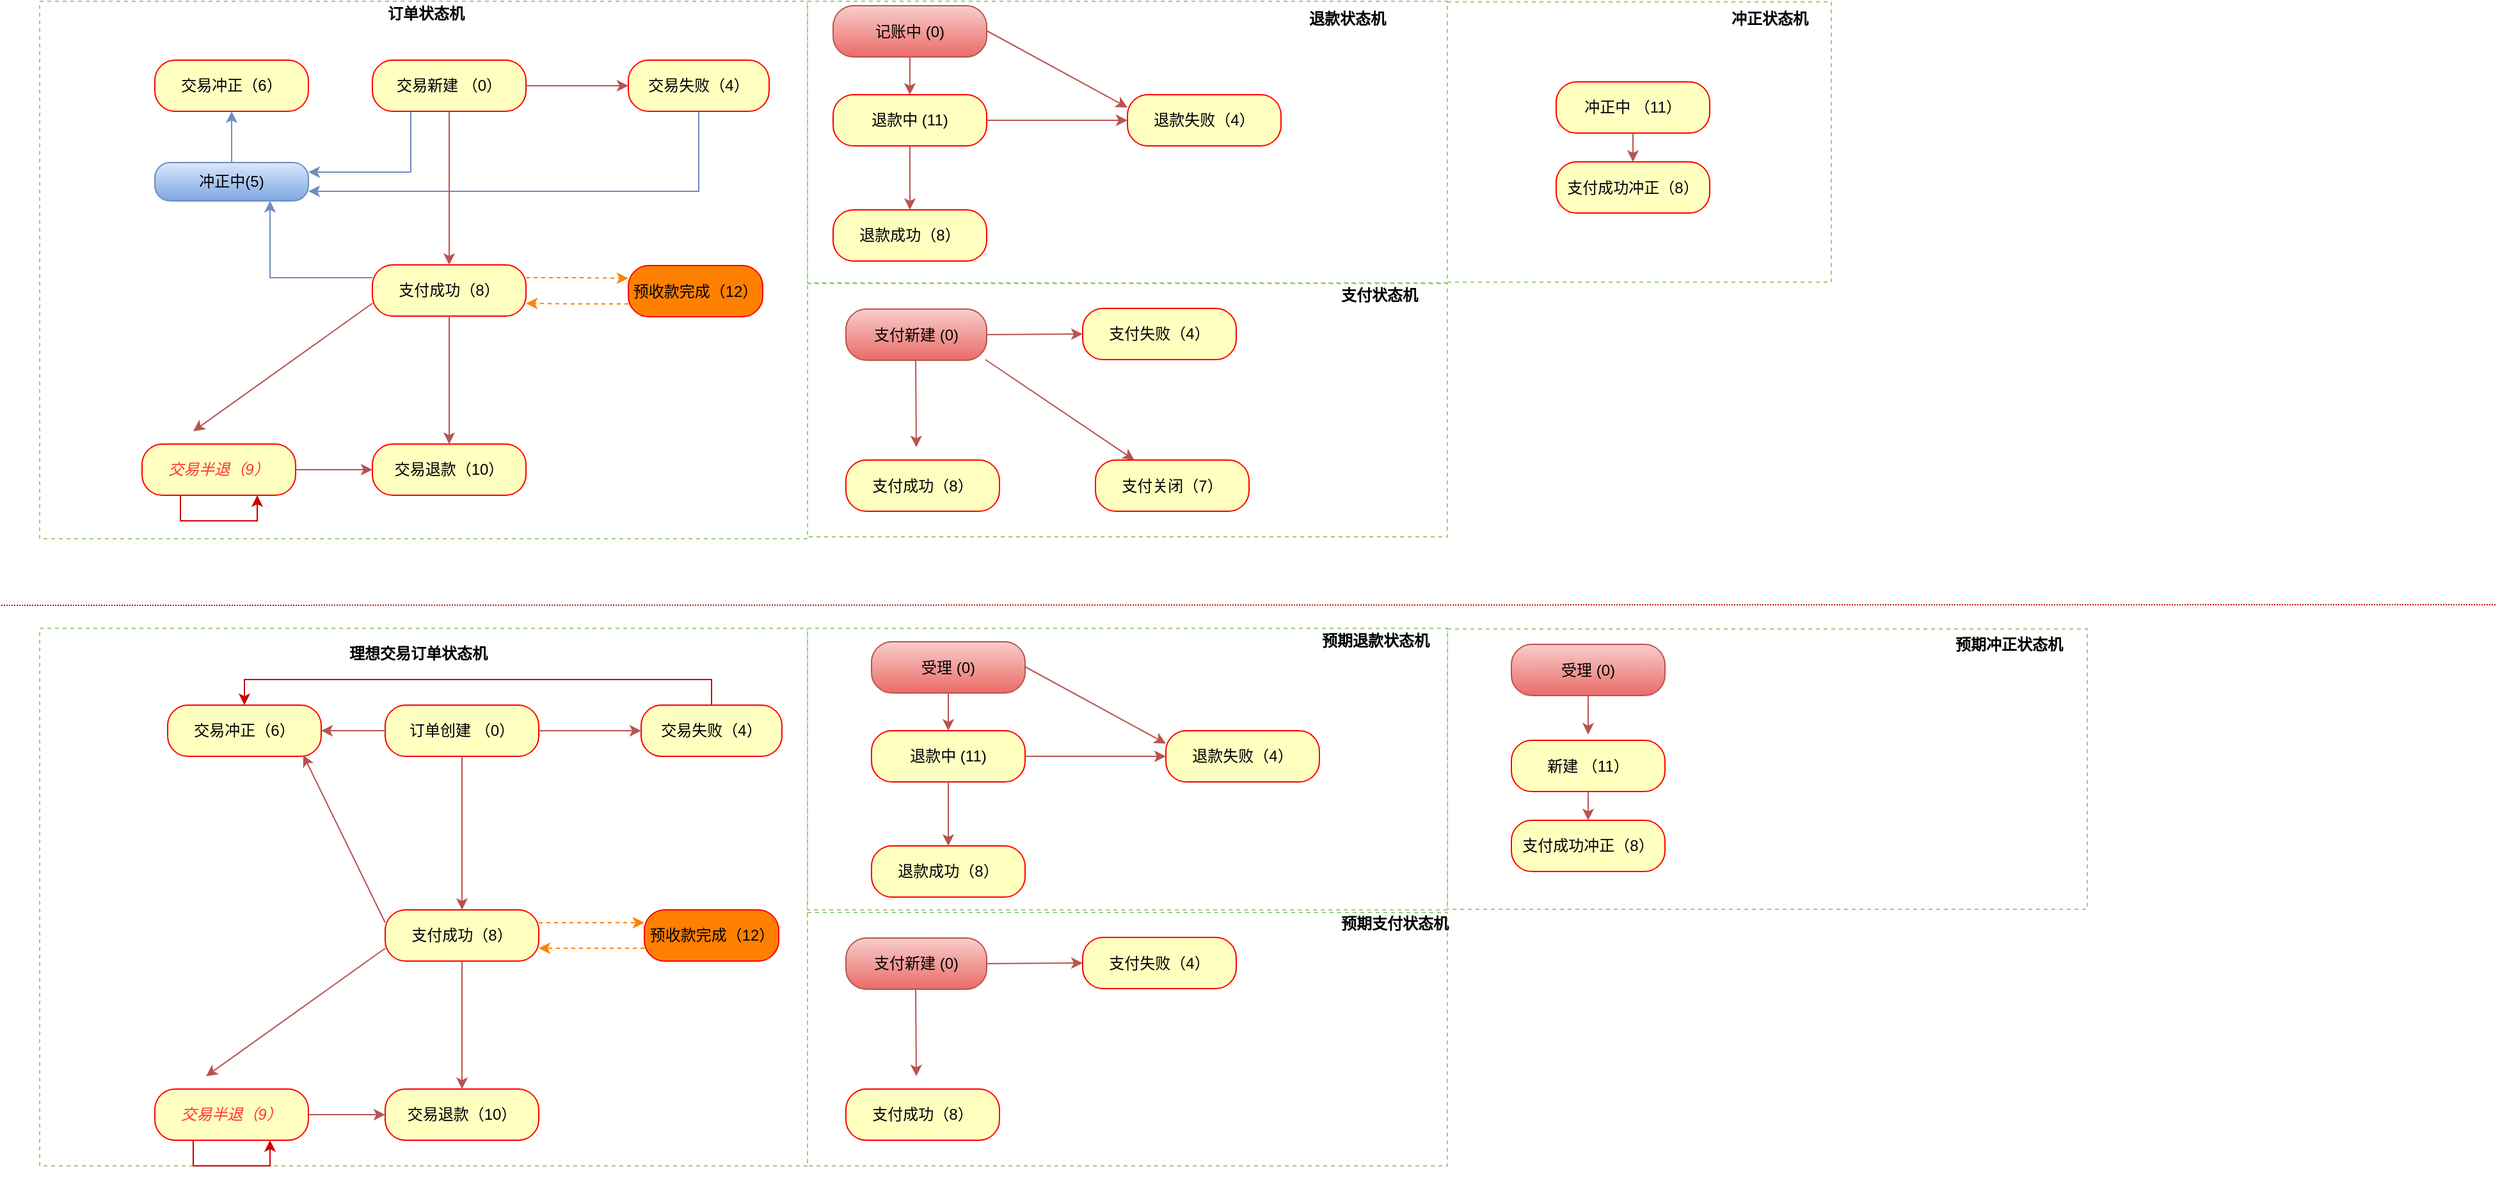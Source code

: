 <mxfile version="10.6.7" type="github"><diagram id="e7326452-d394-5777-f2e6-fa677f27570b" name="ç¬¬ 1 é¡µ"><mxGraphModel dx="1699" dy="1047" grid="1" gridSize="10" guides="1" tooltips="1" connect="1" arrows="1" fold="1" page="1" pageScale="1" pageWidth="1100" pageHeight="850" background="#ffffff" math="0" shadow="0"><root><mxCell id="0"/><mxCell id="1" parent="0"/><mxCell id="2" value="" style="whiteSpace=wrap;html=1;fillColor=#ffffff;strokeColor=#97D077;dashed=1;" parent="1" vertex="1"><mxGeometry x="630" y="610.5" width="500" height="198" as="geometry"/></mxCell><mxCell id="3" value="" style="whiteSpace=wrap;html=1;fillColor=#ffffff;strokeColor=#97D077;dashed=1;" parent="1" vertex="1"><mxGeometry x="30" y="880" width="600" height="420" as="geometry"/></mxCell><mxCell id="4" value="订单创建 （0）" style="rounded=1;whiteSpace=wrap;html=1;arcSize=40;fillColor=#ffffc0;strokeColor=#ff0000;" parent="1" vertex="1"><mxGeometry x="300" y="940" width="120" height="40" as="geometry"/></mxCell><mxCell id="Plk_z7QB0TTYlLd8bbda-179" style="edgeStyle=orthogonalEdgeStyle;rounded=0;orthogonalLoop=1;jettySize=auto;html=1;exitX=1;exitY=0.25;exitDx=0;exitDy=0;entryX=0;entryY=0.25;entryDx=0;entryDy=0;dashed=1;strokeColor=#FF8000;" edge="1" parent="1" source="5" target="Plk_z7QB0TTYlLd8bbda-168"><mxGeometry relative="1" as="geometry"/></mxCell><mxCell id="5" value="支付成功（8）" style="rounded=1;whiteSpace=wrap;html=1;arcSize=40;fillColor=#ffffc0;strokeColor=#ff0000;" parent="1" vertex="1"><mxGeometry x="300" y="1100" width="120" height="40" as="geometry"/></mxCell><mxCell id="24" style="edgeStyle=orthogonalEdgeStyle;rounded=0;html=1;exitX=0.5;exitY=0;entryX=0.5;entryY=0;jettySize=auto;orthogonalLoop=1;strokeColor=#CC0000;" parent="1" source="6" target="9" edge="1"><mxGeometry relative="1" as="geometry"/></mxCell><mxCell id="6" value="交易失败（4）" style="rounded=1;whiteSpace=wrap;html=1;arcSize=40;fillColor=#ffffc0;strokeColor=#ff0000;" parent="1" vertex="1"><mxGeometry x="500" y="940" width="110" height="40" as="geometry"/></mxCell><mxCell id="7" value="" style="endArrow=classic;html=1;entryX=0.5;entryY=0;exitX=0.5;exitY=1;plain-red" parent="1" source="4" target="5" edge="1"><mxGeometry x="360" y="980" width="50" height="50" as="geometry"><mxPoint x="220" y="1070" as="sourcePoint"/><mxPoint x="270" y="1020" as="targetPoint"/></mxGeometry></mxCell><mxCell id="8" value="" style="endArrow=classic;html=1;entryX=0;entryY=0.5;exitX=1;exitY=0.5;plain-red" parent="1" source="4" target="6" edge="1"><mxGeometry x="380" y="1000" width="50" height="50" as="geometry"><mxPoint x="380" y="1000" as="sourcePoint"/><mxPoint x="380" y="1120" as="targetPoint"/></mxGeometry></mxCell><mxCell id="9" value="交易冲正（6）" style="rounded=1;whiteSpace=wrap;html=1;arcSize=40;fillColor=#ffffc0;strokeColor=#ff0000;" parent="1" vertex="1"><mxGeometry x="130" y="940" width="120" height="40" as="geometry"/></mxCell><mxCell id="10" value="" style="endArrow=classic;html=1;entryX=1;entryY=0.5;exitX=0;exitY=0.5;plain-red" parent="1" source="4" target="9" edge="1"><mxGeometry x="380" y="1000" width="50" height="50" as="geometry"><mxPoint x="370" y="950" as="sourcePoint"/><mxPoint x="370" y="830" as="targetPoint"/></mxGeometry></mxCell><mxCell id="11" value="" style="endArrow=classic;html=1;entryX=0.883;entryY=0.975;plain-red;entryPerimeter=0;exitX=0;exitY=0.25;" parent="1" source="5" target="9" edge="1"><mxGeometry x="390" y="1010" width="50" height="50" as="geometry"><mxPoint x="310" y="970" as="sourcePoint"/><mxPoint x="180" y="970" as="targetPoint"/></mxGeometry></mxCell><mxCell id="12" value="交易退款（10）" style="rounded=1;whiteSpace=wrap;html=1;arcSize=40;fillColor=#ffffc0;strokeColor=#ff0000;" parent="1" vertex="1"><mxGeometry x="300" y="1240" width="120" height="40" as="geometry"/></mxCell><mxCell id="13" value="&lt;font color=&quot;#ff3333&quot;&gt;&lt;i&gt;交易半退（9）&lt;/i&gt;&lt;/font&gt;" style="rounded=1;whiteSpace=wrap;html=1;arcSize=40;fillColor=#ffffc0;strokeColor=#ff0000;" parent="1" vertex="1"><mxGeometry x="120" y="1240" width="120" height="40" as="geometry"/></mxCell><mxCell id="14" value="" style="endArrow=classic;html=1;exitX=0.5;exitY=1;entryX=0.5;entryY=0;plain-red" parent="1" source="5" target="12" edge="1"><mxGeometry x="360" y="1140" width="50" height="50" as="geometry"><mxPoint x="360" y="1230" as="sourcePoint"/><mxPoint x="410" y="1180" as="targetPoint"/></mxGeometry></mxCell><mxCell id="15" value="" style="endArrow=classic;html=1;exitX=0;exitY=0.75;plain-red" parent="1" source="5" edge="1"><mxGeometry x="140" y="1130" width="50" height="50" as="geometry"><mxPoint x="470" y="1100" as="sourcePoint"/><mxPoint x="160" y="1230" as="targetPoint"/></mxGeometry></mxCell><mxCell id="16" value="&lt;b&gt;理想交易订单状态机&lt;/b&gt;" style="text;html=1;resizable=0;points=[];autosize=1;align=left;verticalAlign=top;spacingTop=-4;" parent="1" vertex="1"><mxGeometry x="270" y="890" width="120" height="20" as="geometry"/></mxCell><mxCell id="22" value="&lt;b&gt;支付状态机&lt;/b&gt;" style="text;html=1;resizable=0;points=[];autosize=1;align=left;verticalAlign=top;spacingTop=-4;" parent="1" vertex="1"><mxGeometry x="1045" y="609.5" width="80" height="20" as="geometry"/></mxCell><mxCell id="23" value="" style="endArrow=classic;html=1;exitX=1;exitY=0.5;plain-red" parent="1" source="13" target="12" edge="1"><mxGeometry x="170" y="1260" width="50" height="50" as="geometry"><mxPoint x="190" y="1300" as="sourcePoint"/><mxPoint x="240" y="1250" as="targetPoint"/></mxGeometry></mxCell><mxCell id="32" value="" style="whiteSpace=wrap;html=1;fillColor=#ffffff;strokeColor=#97D077;dashed=1;" parent="1" vertex="1"><mxGeometry x="30" y="390" width="600" height="420" as="geometry"/></mxCell><mxCell id="53" style="edgeStyle=orthogonalEdgeStyle;rounded=0;html=1;exitX=0.25;exitY=1;entryX=1;entryY=0.25;jettySize=auto;orthogonalLoop=1;strokeColor=#6c8ebf;fillColor=#dae8fc;gradientColor=#7ea6e0;" parent="1" source="33" target="49" edge="1"><mxGeometry relative="1" as="geometry"/></mxCell><mxCell id="33" value="交易新建 （0）" style="rounded=1;whiteSpace=wrap;html=1;arcSize=40;fillColor=#ffffc0;strokeColor=#ff0000;" parent="1" vertex="1"><mxGeometry x="290" y="436" width="120" height="40" as="geometry"/></mxCell><mxCell id="143" style="edgeStyle=orthogonalEdgeStyle;rounded=0;html=1;exitX=0;exitY=0.25;entryX=0.75;entryY=1;jettySize=auto;orthogonalLoop=1;strokeColor=#6c8ebf;fillColor=#dae8fc;" parent="1" source="34" target="49" edge="1"><mxGeometry relative="1" as="geometry"/></mxCell><mxCell id="Plk_z7QB0TTYlLd8bbda-166" style="edgeStyle=orthogonalEdgeStyle;rounded=0;orthogonalLoop=1;jettySize=auto;html=1;exitX=1;exitY=0.25;exitDx=0;exitDy=0;entryX=0;entryY=0.25;entryDx=0;entryDy=0;dashed=1;strokeColor=#FF8000;" edge="1" parent="1" source="34" target="Plk_z7QB0TTYlLd8bbda-164"><mxGeometry relative="1" as="geometry"/></mxCell><mxCell id="34" value="支付成功（8）" style="rounded=1;whiteSpace=wrap;html=1;arcSize=40;fillColor=#ffffc0;strokeColor=#ff0000;" parent="1" vertex="1"><mxGeometry x="290" y="596" width="120" height="40" as="geometry"/></mxCell><mxCell id="52" style="edgeStyle=orthogonalEdgeStyle;rounded=0;html=1;exitX=0.5;exitY=1;entryX=1;entryY=0.75;jettySize=auto;orthogonalLoop=1;strokeColor=#6c8ebf;fillColor=#dae8fc;gradientColor=#7ea6e0;" parent="1" source="36" target="49" edge="1"><mxGeometry relative="1" as="geometry"/></mxCell><mxCell id="36" value="交易失败（4）" style="rounded=1;whiteSpace=wrap;html=1;arcSize=40;fillColor=#ffffc0;strokeColor=#ff0000;" parent="1" vertex="1"><mxGeometry x="490" y="436" width="110" height="40" as="geometry"/></mxCell><mxCell id="37" value="" style="endArrow=classic;html=1;entryX=0.5;entryY=0;exitX=0.5;exitY=1;plain-red" parent="1" source="33" target="34" edge="1"><mxGeometry x="350" y="476" width="50" height="50" as="geometry"><mxPoint x="210" y="566" as="sourcePoint"/><mxPoint x="260" y="516" as="targetPoint"/></mxGeometry></mxCell><mxCell id="38" value="" style="endArrow=classic;html=1;entryX=0;entryY=0.5;exitX=1;exitY=0.5;plain-red" parent="1" source="33" target="36" edge="1"><mxGeometry x="370" y="496" width="50" height="50" as="geometry"><mxPoint x="370" y="496" as="sourcePoint"/><mxPoint x="370" y="616" as="targetPoint"/></mxGeometry></mxCell><mxCell id="39" value="交易冲正（6）" style="rounded=1;whiteSpace=wrap;html=1;arcSize=40;fillColor=#ffffc0;strokeColor=#ff0000;" parent="1" vertex="1"><mxGeometry x="120" y="436" width="120" height="40" as="geometry"/></mxCell><mxCell id="42" value="交易退款（10）" style="rounded=1;whiteSpace=wrap;html=1;arcSize=40;fillColor=#ffffc0;strokeColor=#ff0000;" parent="1" vertex="1"><mxGeometry x="290" y="736" width="120" height="40" as="geometry"/></mxCell><mxCell id="43" value="&lt;font color=&quot;#ff3333&quot;&gt;&lt;i&gt;交易半退（9）&lt;/i&gt;&lt;/font&gt;" style="rounded=1;whiteSpace=wrap;html=1;arcSize=40;fillColor=#ffffc0;strokeColor=#ff0000;" parent="1" vertex="1"><mxGeometry x="110" y="736" width="120" height="40" as="geometry"/></mxCell><mxCell id="44" value="" style="endArrow=classic;html=1;exitX=0.5;exitY=1;entryX=0.5;entryY=0;plain-red" parent="1" source="34" target="42" edge="1"><mxGeometry x="350" y="636" width="50" height="50" as="geometry"><mxPoint x="350" y="726" as="sourcePoint"/><mxPoint x="400" y="676" as="targetPoint"/></mxGeometry></mxCell><mxCell id="45" value="" style="endArrow=classic;html=1;exitX=0;exitY=0.75;plain-red" parent="1" source="34" edge="1"><mxGeometry x="130" y="626" width="50" height="50" as="geometry"><mxPoint x="460" y="596" as="sourcePoint"/><mxPoint x="150" y="726" as="targetPoint"/></mxGeometry></mxCell><mxCell id="46" value="&lt;b&gt;订单状态机&lt;/b&gt;" style="text;html=1;resizable=0;points=[];autosize=1;align=left;verticalAlign=top;spacingTop=-4;" parent="1" vertex="1"><mxGeometry x="300" y="390" width="80" height="20" as="geometry"/></mxCell><mxCell id="47" value="" style="endArrow=classic;html=1;exitX=1;exitY=0.5;plain-red" parent="1" source="43" target="42" edge="1"><mxGeometry x="160" y="756" width="50" height="50" as="geometry"><mxPoint x="180" y="796" as="sourcePoint"/><mxPoint x="230" y="746" as="targetPoint"/></mxGeometry></mxCell><mxCell id="51" style="edgeStyle=orthogonalEdgeStyle;rounded=0;html=1;exitX=0.5;exitY=0;entryX=0.5;entryY=1;jettySize=auto;orthogonalLoop=1;strokeColor=#6c8ebf;fillColor=#dae8fc;gradientColor=#7ea6e0;" parent="1" source="49" target="39" edge="1"><mxGeometry relative="1" as="geometry"/></mxCell><mxCell id="49" value="冲正中(5)" style="rounded=1;whiteSpace=wrap;html=1;arcSize=40;fillColor=#dae8fc;strokeColor=#6c8ebf;gradientColor=#7ea6e0;" parent="1" vertex="1"><mxGeometry x="120" y="516" width="120" height="30" as="geometry"/></mxCell><mxCell id="61" value="" style="whiteSpace=wrap;html=1;fillColor=#ffffff;strokeColor=#97D077;dashed=1;" parent="1" vertex="1"><mxGeometry x="630" y="390" width="500" height="220" as="geometry"/></mxCell><mxCell id="70" value="&lt;b&gt;退款状态机&lt;/b&gt;" style="text;html=1;resizable=0;points=[];autosize=1;align=left;verticalAlign=top;spacingTop=-4;" parent="1" vertex="1"><mxGeometry x="1020" y="393.5" width="80" height="20" as="geometry"/></mxCell><mxCell id="86" value="" style="whiteSpace=wrap;html=1;fillColor=#ffffff;strokeColor=#97D077;dashed=1;" parent="1" vertex="1"><mxGeometry x="1130" y="880.5" width="500" height="219" as="geometry"/></mxCell><mxCell id="88" value="新建 （11）" style="rounded=1;whiteSpace=wrap;html=1;arcSize=40;fillColor=#ffffc0;strokeColor=#ff0000;" parent="1" vertex="1"><mxGeometry x="1180" y="967.5" width="120" height="40" as="geometry"/></mxCell><mxCell id="89" value="支付成功冲正（8）" style="rounded=1;whiteSpace=wrap;html=1;arcSize=40;fillColor=#ffffc0;strokeColor=#ff0000;" parent="1" vertex="1"><mxGeometry x="1180" y="1030" width="120" height="40" as="geometry"/></mxCell><mxCell id="91" value="" style="endArrow=classic;html=1;entryX=0.5;entryY=0;exitX=0.5;exitY=1;plain-red" parent="1" source="88" target="89" edge="1"><mxGeometry x="1430" y="1057.5" width="50" height="50" as="geometry"><mxPoint x="1290" y="1127.5" as="sourcePoint"/><mxPoint x="1340" y="1077.5" as="targetPoint"/></mxGeometry></mxCell><mxCell id="92" value="" style="whiteSpace=wrap;html=1;fillColor=#ffffff;strokeColor=#97D077;dashed=1;" parent="1" vertex="1"><mxGeometry x="630" y="880" width="500" height="220" as="geometry"/></mxCell><mxCell id="93" value="退款中 (11)" style="rounded=1;whiteSpace=wrap;html=1;arcSize=40;fillColor=#ffffc0;strokeColor=#ff0000;" parent="1" vertex="1"><mxGeometry x="680" y="960" width="120" height="40" as="geometry"/></mxCell><mxCell id="94" value="退款成功（8）" style="rounded=1;whiteSpace=wrap;html=1;arcSize=40;fillColor=#ffffc0;strokeColor=#ff0000;" parent="1" vertex="1"><mxGeometry x="680" y="1050" width="120" height="40" as="geometry"/></mxCell><mxCell id="95" value="退款失败（4）" style="rounded=1;whiteSpace=wrap;html=1;arcSize=40;fillColor=#ffffc0;strokeColor=#ff0000;" parent="1" vertex="1"><mxGeometry x="910" y="960" width="120" height="40" as="geometry"/></mxCell><mxCell id="96" value="" style="endArrow=classic;html=1;entryX=0.5;entryY=0;exitX=0.5;exitY=1;plain-red" parent="1" source="93" target="94" edge="1"><mxGeometry x="930" y="1050" width="50" height="50" as="geometry"><mxPoint x="790" y="1120" as="sourcePoint"/><mxPoint x="840" y="1070" as="targetPoint"/></mxGeometry></mxCell><mxCell id="97" value="" style="endArrow=classic;html=1;exitX=1;exitY=0.5;entryX=0;entryY=0.5;plain-red" parent="1" source="93" target="95" edge="1"><mxGeometry x="990" y="1030" width="50" height="50" as="geometry"><mxPoint x="1070" y="1060" as="sourcePoint"/><mxPoint x="1120" y="1010" as="targetPoint"/></mxGeometry></mxCell><mxCell id="98" style="edgeStyle=orthogonalEdgeStyle;rounded=0;html=1;exitX=0.5;exitY=1;entryX=0.5;entryY=0;jettySize=auto;orthogonalLoop=1;strokeColor=#b85450;fillColor=#f8cecc;gradientColor=#ea6b66;" parent="1" source="99" target="93" edge="1"><mxGeometry relative="1" as="geometry"/></mxCell><mxCell id="99" value="受理 (0)" style="rounded=1;whiteSpace=wrap;html=1;arcSize=40;fillColor=#f8cecc;strokeColor=#b85450;gradientColor=#ea6b66;" parent="1" vertex="1"><mxGeometry x="680" y="890.5" width="120" height="40" as="geometry"/></mxCell><mxCell id="100" value="&lt;b&gt;预期退款状态机&lt;/b&gt;" style="text;html=1;resizable=0;points=[];autosize=1;align=left;verticalAlign=top;spacingTop=-4;" parent="1" vertex="1"><mxGeometry x="1030" y="880" width="100" height="20" as="geometry"/></mxCell><mxCell id="101" value="&lt;b&gt;预期冲正状态机&lt;/b&gt;" style="text;html=1;resizable=0;points=[];autosize=1;align=left;verticalAlign=top;spacingTop=-4;" parent="1" vertex="1"><mxGeometry x="1525" y="882.5" width="100" height="20" as="geometry"/></mxCell><mxCell id="102" style="edgeStyle=orthogonalEdgeStyle;rounded=0;html=1;exitX=0.5;exitY=1;entryX=0.5;entryY=0;jettySize=auto;orthogonalLoop=1;strokeColor=#b85450;fillColor=#f8cecc;gradientColor=#ea6b66;" parent="1" source="103" edge="1"><mxGeometry relative="1" as="geometry"><mxPoint x="1240" y="963" as="targetPoint"/></mxGeometry></mxCell><mxCell id="103" value="受理 (0)" style="rounded=1;whiteSpace=wrap;html=1;arcSize=40;fillColor=#f8cecc;strokeColor=#b85450;gradientColor=#ea6b66;" parent="1" vertex="1"><mxGeometry x="1180" y="892.5" width="120" height="40" as="geometry"/></mxCell><mxCell id="115" value="" style="whiteSpace=wrap;html=1;fillColor=#ffffff;strokeColor=#97D077;dashed=1;" parent="1" vertex="1"><mxGeometry x="1130" y="390.5" width="300" height="219" as="geometry"/></mxCell><mxCell id="117" value="冲正中 （11）" style="rounded=1;whiteSpace=wrap;html=1;arcSize=40;fillColor=#ffffc0;strokeColor=#ff0000;" parent="1" vertex="1"><mxGeometry x="1215" y="453" width="120" height="40" as="geometry"/></mxCell><mxCell id="118" value="支付成功冲正（8）" style="rounded=1;whiteSpace=wrap;html=1;arcSize=40;fillColor=#ffffc0;strokeColor=#ff0000;" parent="1" vertex="1"><mxGeometry x="1215" y="515.5" width="120" height="40" as="geometry"/></mxCell><mxCell id="120" value="" style="endArrow=classic;html=1;entryX=0.5;entryY=0;exitX=0.5;exitY=1;plain-red" parent="1" source="117" target="118" edge="1"><mxGeometry x="1465" y="543" width="50" height="50" as="geometry"><mxPoint x="1325" y="613" as="sourcePoint"/><mxPoint x="1375" y="563" as="targetPoint"/></mxGeometry></mxCell><mxCell id="121" value="&lt;b&gt;冲正状态机&lt;/b&gt;" style="text;html=1;resizable=0;points=[];autosize=1;align=left;verticalAlign=top;spacingTop=-4;" parent="1" vertex="1"><mxGeometry x="1350" y="393.5" width="80" height="20" as="geometry"/></mxCell><mxCell id="127" value="" style="endArrow=none;html=1;dashed=1;dashPattern=1 1;strokeColor=#CC0000;" parent="1" edge="1"><mxGeometry width="50" height="50" relative="1" as="geometry"><mxPoint y="862" as="sourcePoint"/><mxPoint x="1950" y="861.5" as="targetPoint"/></mxGeometry></mxCell><mxCell id="137" value="" style="endArrow=classic;html=1;exitX=1;exitY=0.5;entryX=0;entryY=0.25;plain-red" parent="1" target="95" edge="1"><mxGeometry x="990" y="959.5" width="50" height="50" as="geometry"><mxPoint x="800" y="910" as="sourcePoint"/><mxPoint x="910" y="910" as="targetPoint"/></mxGeometry></mxCell><mxCell id="144" style="edgeStyle=orthogonalEdgeStyle;rounded=0;html=1;exitX=0.25;exitY=1;entryX=0.75;entryY=1;jettySize=auto;orthogonalLoop=1;strokeColor=#CC0000;" parent="1" source="43" target="43" edge="1"><mxGeometry relative="1" as="geometry"/></mxCell><mxCell id="145" style="edgeStyle=orthogonalEdgeStyle;rounded=0;html=1;exitX=0.25;exitY=1;entryX=0.75;entryY=1;jettySize=auto;orthogonalLoop=1;strokeColor=#CC0000;" parent="1" source="13" target="13" edge="1"><mxGeometry relative="1" as="geometry"/></mxCell><mxCell id="Plk_z7QB0TTYlLd8bbda-146" value="退款中 (11)" style="rounded=1;whiteSpace=wrap;html=1;arcSize=40;fillColor=#ffffc0;strokeColor=#ff0000;" vertex="1" parent="1"><mxGeometry x="650" y="463" width="120" height="40" as="geometry"/></mxCell><mxCell id="Plk_z7QB0TTYlLd8bbda-147" value="退款成功（8）" style="rounded=1;whiteSpace=wrap;html=1;arcSize=40;fillColor=#ffffc0;strokeColor=#ff0000;" vertex="1" parent="1"><mxGeometry x="650" y="553" width="120" height="40" as="geometry"/></mxCell><mxCell id="Plk_z7QB0TTYlLd8bbda-148" value="退款失败（4）" style="rounded=1;whiteSpace=wrap;html=1;arcSize=40;fillColor=#ffffc0;strokeColor=#ff0000;" vertex="1" parent="1"><mxGeometry x="880" y="463" width="120" height="40" as="geometry"/></mxCell><mxCell id="Plk_z7QB0TTYlLd8bbda-149" value="" style="endArrow=classic;html=1;entryX=0.5;entryY=0;exitX=0.5;exitY=1;plain-red" edge="1" parent="1" source="Plk_z7QB0TTYlLd8bbda-146" target="Plk_z7QB0TTYlLd8bbda-147"><mxGeometry x="900" y="553" width="50" height="50" as="geometry"><mxPoint x="760" y="623" as="sourcePoint"/><mxPoint x="810" y="573" as="targetPoint"/></mxGeometry></mxCell><mxCell id="Plk_z7QB0TTYlLd8bbda-150" value="" style="endArrow=classic;html=1;exitX=1;exitY=0.5;entryX=0;entryY=0.5;plain-red" edge="1" parent="1" source="Plk_z7QB0TTYlLd8bbda-146" target="Plk_z7QB0TTYlLd8bbda-148"><mxGeometry x="960" y="533" width="50" height="50" as="geometry"><mxPoint x="1040" y="563" as="sourcePoint"/><mxPoint x="1090" y="513" as="targetPoint"/></mxGeometry></mxCell><mxCell id="Plk_z7QB0TTYlLd8bbda-151" style="edgeStyle=orthogonalEdgeStyle;rounded=0;html=1;exitX=0.5;exitY=1;entryX=0.5;entryY=0;jettySize=auto;orthogonalLoop=1;strokeColor=#b85450;fillColor=#f8cecc;gradientColor=#ea6b66;" edge="1" parent="1" source="Plk_z7QB0TTYlLd8bbda-152" target="Plk_z7QB0TTYlLd8bbda-146"><mxGeometry relative="1" as="geometry"/></mxCell><mxCell id="Plk_z7QB0TTYlLd8bbda-152" value="记账中 (0)" style="rounded=1;whiteSpace=wrap;html=1;arcSize=40;fillColor=#f8cecc;strokeColor=#b85450;gradientColor=#ea6b66;" vertex="1" parent="1"><mxGeometry x="650" y="393.5" width="120" height="40" as="geometry"/></mxCell><mxCell id="Plk_z7QB0TTYlLd8bbda-153" value="" style="endArrow=classic;html=1;exitX=1;exitY=0.5;entryX=0;entryY=0.25;plain-red" edge="1" parent="1" target="Plk_z7QB0TTYlLd8bbda-148"><mxGeometry x="960" y="462.5" width="50" height="50" as="geometry"><mxPoint x="770" y="413" as="sourcePoint"/><mxPoint x="880" y="413" as="targetPoint"/></mxGeometry></mxCell><mxCell id="Plk_z7QB0TTYlLd8bbda-154" value="支付新建 (0)" style="rounded=1;whiteSpace=wrap;html=1;arcSize=40;fillColor=#f8cecc;strokeColor=#b85450;gradientColor=#ea6b66;" vertex="1" parent="1"><mxGeometry x="660" y="630.5" width="110" height="40" as="geometry"/></mxCell><mxCell id="Plk_z7QB0TTYlLd8bbda-157" value="支付失败（4）" style="rounded=1;whiteSpace=wrap;html=1;arcSize=40;fillColor=#ffffc0;strokeColor=#ff0000;" vertex="1" parent="1"><mxGeometry x="845" y="630" width="120" height="40" as="geometry"/></mxCell><mxCell id="Plk_z7QB0TTYlLd8bbda-158" value="支付成功（8）" style="rounded=1;whiteSpace=wrap;html=1;arcSize=40;fillColor=#ffffc0;strokeColor=#ff0000;" vertex="1" parent="1"><mxGeometry x="660" y="748.5" width="120" height="40" as="geometry"/></mxCell><mxCell id="Plk_z7QB0TTYlLd8bbda-160" value="支付关闭（7）" style="rounded=1;whiteSpace=wrap;html=1;arcSize=40;fillColor=#ffffc0;strokeColor=#ff0000;" vertex="1" parent="1"><mxGeometry x="855" y="748.5" width="120" height="40" as="geometry"/></mxCell><mxCell id="Plk_z7QB0TTYlLd8bbda-161" value="" style="endArrow=classic;html=1;exitX=1;exitY=0.5;entryX=0;entryY=0.5;plain-red;exitDx=0;exitDy=0;entryDx=0;entryDy=0;" edge="1" parent="1" source="Plk_z7QB0TTYlLd8bbda-154" target="Plk_z7QB0TTYlLd8bbda-157"><mxGeometry x="960" y="690" width="50" height="50" as="geometry"><mxPoint x="770" y="640.5" as="sourcePoint"/><mxPoint x="880" y="701" as="targetPoint"/></mxGeometry></mxCell><mxCell id="Plk_z7QB0TTYlLd8bbda-162" value="" style="endArrow=classic;html=1;exitX=0.5;exitY=1;plain-red;" edge="1" parent="1"><mxGeometry x="904.5" y="719.5" width="50" height="50" as="geometry"><mxPoint x="714.5" y="670" as="sourcePoint"/><mxPoint x="715" y="738.5" as="targetPoint"/></mxGeometry></mxCell><mxCell id="Plk_z7QB0TTYlLd8bbda-163" value="" style="endArrow=classic;html=1;exitX=0.5;exitY=1;plain-red;" edge="1" parent="1" target="Plk_z7QB0TTYlLd8bbda-160"><mxGeometry x="959" y="719.5" width="50" height="50" as="geometry"><mxPoint x="769" y="670" as="sourcePoint"/><mxPoint x="769.5" y="738.5" as="targetPoint"/></mxGeometry></mxCell><mxCell id="Plk_z7QB0TTYlLd8bbda-167" style="edgeStyle=orthogonalEdgeStyle;rounded=0;orthogonalLoop=1;jettySize=auto;html=1;exitX=0;exitY=0.75;exitDx=0;exitDy=0;entryX=1;entryY=0.75;entryDx=0;entryDy=0;dashed=1;strokeColor=#FF8000;" edge="1" parent="1" source="Plk_z7QB0TTYlLd8bbda-164" target="34"><mxGeometry relative="1" as="geometry"/></mxCell><mxCell id="Plk_z7QB0TTYlLd8bbda-164" value="预收款完成（12）" style="rounded=1;whiteSpace=wrap;html=1;arcSize=40;fillColor=#FF8000;strokeColor=#ff0000;" vertex="1" parent="1"><mxGeometry x="490" y="596.5" width="105" height="40" as="geometry"/></mxCell><mxCell id="Plk_z7QB0TTYlLd8bbda-180" style="edgeStyle=orthogonalEdgeStyle;rounded=0;orthogonalLoop=1;jettySize=auto;html=1;exitX=0;exitY=0.75;exitDx=0;exitDy=0;entryX=1;entryY=0.75;entryDx=0;entryDy=0;dashed=1;strokeColor=#FF8000;" edge="1" parent="1" source="Plk_z7QB0TTYlLd8bbda-168" target="5"><mxGeometry relative="1" as="geometry"/></mxCell><mxCell id="Plk_z7QB0TTYlLd8bbda-168" value="预收款完成（12）" style="rounded=1;whiteSpace=wrap;html=1;arcSize=40;fillColor=#FF8000;strokeColor=#ff0000;" vertex="1" parent="1"><mxGeometry x="502.5" y="1100" width="105" height="40" as="geometry"/></mxCell><mxCell id="Plk_z7QB0TTYlLd8bbda-169" value="" style="whiteSpace=wrap;html=1;fillColor=#ffffff;strokeColor=#97D077;dashed=1;" vertex="1" parent="1"><mxGeometry x="630" y="1102" width="500" height="198" as="geometry"/></mxCell><mxCell id="Plk_z7QB0TTYlLd8bbda-170" value="&lt;b&gt;预期支付状态机&lt;/b&gt;" style="text;html=1;resizable=0;points=[];autosize=1;align=left;verticalAlign=top;spacingTop=-4;" vertex="1" parent="1"><mxGeometry x="1045" y="1101" width="100" height="20" as="geometry"/></mxCell><mxCell id="Plk_z7QB0TTYlLd8bbda-171" value="支付新建 (0)" style="rounded=1;whiteSpace=wrap;html=1;arcSize=40;fillColor=#f8cecc;strokeColor=#b85450;gradientColor=#ea6b66;" vertex="1" parent="1"><mxGeometry x="660" y="1122" width="110" height="40" as="geometry"/></mxCell><mxCell id="Plk_z7QB0TTYlLd8bbda-172" value="支付失败（4）" style="rounded=1;whiteSpace=wrap;html=1;arcSize=40;fillColor=#ffffc0;strokeColor=#ff0000;" vertex="1" parent="1"><mxGeometry x="845" y="1121.5" width="120" height="40" as="geometry"/></mxCell><mxCell id="Plk_z7QB0TTYlLd8bbda-173" value="支付成功（8）" style="rounded=1;whiteSpace=wrap;html=1;arcSize=40;fillColor=#ffffc0;strokeColor=#ff0000;" vertex="1" parent="1"><mxGeometry x="660" y="1240" width="120" height="40" as="geometry"/></mxCell><mxCell id="Plk_z7QB0TTYlLd8bbda-175" value="" style="endArrow=classic;html=1;exitX=1;exitY=0.5;entryX=0;entryY=0.5;plain-red;exitDx=0;exitDy=0;entryDx=0;entryDy=0;" edge="1" parent="1" source="Plk_z7QB0TTYlLd8bbda-171" target="Plk_z7QB0TTYlLd8bbda-172"><mxGeometry x="960" y="1181.5" width="50" height="50" as="geometry"><mxPoint x="770" y="1132" as="sourcePoint"/><mxPoint x="880" y="1192.5" as="targetPoint"/></mxGeometry></mxCell><mxCell id="Plk_z7QB0TTYlLd8bbda-176" value="" style="endArrow=classic;html=1;exitX=0.5;exitY=1;plain-red;" edge="1" parent="1"><mxGeometry x="904.5" y="1211" width="50" height="50" as="geometry"><mxPoint x="714.5" y="1161.5" as="sourcePoint"/><mxPoint x="715" y="1230" as="targetPoint"/></mxGeometry></mxCell></root></mxGraphModel></diagram></mxfile>